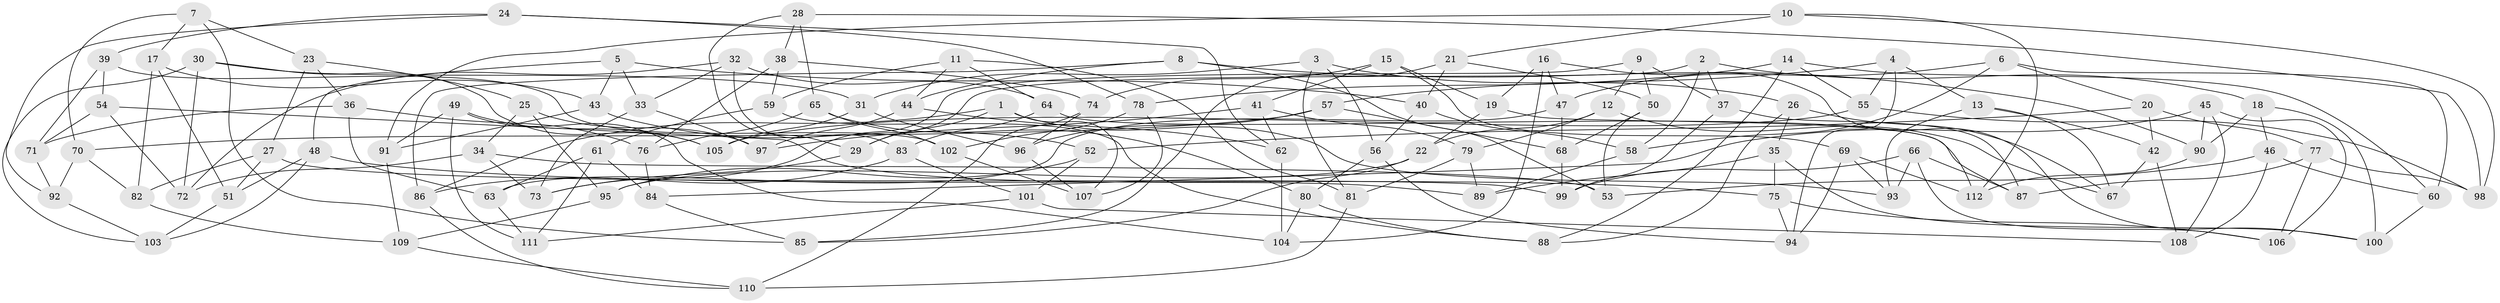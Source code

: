 // Generated by graph-tools (version 1.1) at 2025/11/02/27/25 16:11:47]
// undirected, 112 vertices, 224 edges
graph export_dot {
graph [start="1"]
  node [color=gray90,style=filled];
  1;
  2;
  3;
  4;
  5;
  6;
  7;
  8;
  9;
  10;
  11;
  12;
  13;
  14;
  15;
  16;
  17;
  18;
  19;
  20;
  21;
  22;
  23;
  24;
  25;
  26;
  27;
  28;
  29;
  30;
  31;
  32;
  33;
  34;
  35;
  36;
  37;
  38;
  39;
  40;
  41;
  42;
  43;
  44;
  45;
  46;
  47;
  48;
  49;
  50;
  51;
  52;
  53;
  54;
  55;
  56;
  57;
  58;
  59;
  60;
  61;
  62;
  63;
  64;
  65;
  66;
  67;
  68;
  69;
  70;
  71;
  72;
  73;
  74;
  75;
  76;
  77;
  78;
  79;
  80;
  81;
  82;
  83;
  84;
  85;
  86;
  87;
  88;
  89;
  90;
  91;
  92;
  93;
  94;
  95;
  96;
  97;
  98;
  99;
  100;
  101;
  102;
  103;
  104;
  105;
  106;
  107;
  108;
  109;
  110;
  111;
  112;
  1 -- 107;
  1 -- 86;
  1 -- 29;
  1 -- 93;
  2 -- 58;
  2 -- 18;
  2 -- 29;
  2 -- 37;
  3 -- 81;
  3 -- 26;
  3 -- 56;
  3 -- 31;
  4 -- 57;
  4 -- 13;
  4 -- 94;
  4 -- 55;
  5 -- 43;
  5 -- 33;
  5 -- 40;
  5 -- 48;
  6 -- 58;
  6 -- 20;
  6 -- 47;
  6 -- 60;
  7 -- 23;
  7 -- 85;
  7 -- 70;
  7 -- 17;
  8 -- 86;
  8 -- 53;
  8 -- 90;
  8 -- 44;
  9 -- 50;
  9 -- 12;
  9 -- 37;
  9 -- 73;
  10 -- 98;
  10 -- 91;
  10 -- 112;
  10 -- 21;
  11 -- 59;
  11 -- 64;
  11 -- 44;
  11 -- 81;
  12 -- 22;
  12 -- 79;
  12 -- 67;
  13 -- 93;
  13 -- 67;
  13 -- 42;
  14 -- 88;
  14 -- 60;
  14 -- 55;
  14 -- 78;
  15 -- 19;
  15 -- 74;
  15 -- 41;
  15 -- 69;
  16 -- 100;
  16 -- 47;
  16 -- 19;
  16 -- 104;
  17 -- 43;
  17 -- 51;
  17 -- 82;
  18 -- 100;
  18 -- 90;
  18 -- 46;
  19 -- 112;
  19 -- 22;
  20 -- 52;
  20 -- 42;
  20 -- 77;
  21 -- 40;
  21 -- 85;
  21 -- 50;
  22 -- 85;
  22 -- 95;
  23 -- 27;
  23 -- 25;
  23 -- 36;
  24 -- 78;
  24 -- 62;
  24 -- 92;
  24 -- 39;
  25 -- 97;
  25 -- 34;
  25 -- 95;
  26 -- 35;
  26 -- 67;
  26 -- 88;
  27 -- 51;
  27 -- 82;
  27 -- 99;
  28 -- 98;
  28 -- 38;
  28 -- 29;
  28 -- 65;
  29 -- 73;
  30 -- 72;
  30 -- 105;
  30 -- 31;
  30 -- 103;
  31 -- 105;
  31 -- 96;
  32 -- 83;
  32 -- 72;
  32 -- 33;
  32 -- 64;
  33 -- 97;
  33 -- 73;
  34 -- 53;
  34 -- 72;
  34 -- 73;
  35 -- 89;
  35 -- 100;
  35 -- 75;
  36 -- 76;
  36 -- 63;
  36 -- 71;
  37 -- 87;
  37 -- 99;
  38 -- 59;
  38 -- 76;
  38 -- 74;
  39 -- 102;
  39 -- 71;
  39 -- 54;
  40 -- 58;
  40 -- 56;
  41 -- 79;
  41 -- 97;
  41 -- 62;
  42 -- 67;
  42 -- 108;
  43 -- 52;
  43 -- 91;
  44 -- 62;
  44 -- 97;
  45 -- 90;
  45 -- 108;
  45 -- 84;
  45 -- 106;
  46 -- 53;
  46 -- 108;
  46 -- 60;
  47 -- 68;
  47 -- 63;
  48 -- 51;
  48 -- 75;
  48 -- 103;
  49 -- 111;
  49 -- 105;
  49 -- 91;
  49 -- 104;
  50 -- 53;
  50 -- 68;
  51 -- 103;
  52 -- 101;
  52 -- 95;
  54 -- 89;
  54 -- 72;
  54 -- 71;
  55 -- 105;
  55 -- 98;
  56 -- 80;
  56 -- 94;
  57 -- 70;
  57 -- 68;
  57 -- 96;
  58 -- 89;
  59 -- 61;
  59 -- 88;
  60 -- 100;
  61 -- 63;
  61 -- 84;
  61 -- 111;
  62 -- 104;
  63 -- 111;
  64 -- 83;
  64 -- 87;
  65 -- 76;
  65 -- 80;
  65 -- 102;
  66 -- 99;
  66 -- 106;
  66 -- 93;
  66 -- 87;
  68 -- 99;
  69 -- 93;
  69 -- 94;
  69 -- 112;
  70 -- 82;
  70 -- 92;
  71 -- 92;
  74 -- 110;
  74 -- 96;
  75 -- 106;
  75 -- 94;
  76 -- 84;
  77 -- 98;
  77 -- 106;
  77 -- 87;
  78 -- 102;
  78 -- 107;
  79 -- 81;
  79 -- 89;
  80 -- 104;
  80 -- 88;
  81 -- 110;
  82 -- 109;
  83 -- 101;
  83 -- 86;
  84 -- 85;
  86 -- 110;
  90 -- 112;
  91 -- 109;
  92 -- 103;
  95 -- 109;
  96 -- 107;
  101 -- 108;
  101 -- 111;
  102 -- 107;
  109 -- 110;
}
